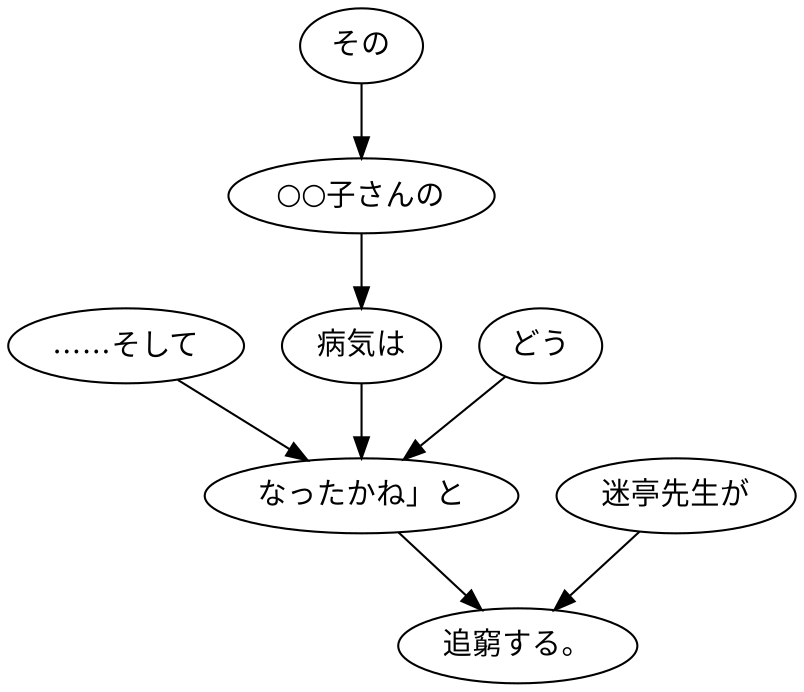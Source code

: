 digraph graph1151 {
	node0 [label="……そして"];
	node1 [label="その"];
	node2 [label="○○子さんの"];
	node3 [label="病気は"];
	node4 [label="どう"];
	node5 [label="なったかね」と"];
	node6 [label="迷亭先生が"];
	node7 [label="追窮する。"];
	node0 -> node5;
	node1 -> node2;
	node2 -> node3;
	node3 -> node5;
	node4 -> node5;
	node5 -> node7;
	node6 -> node7;
}
